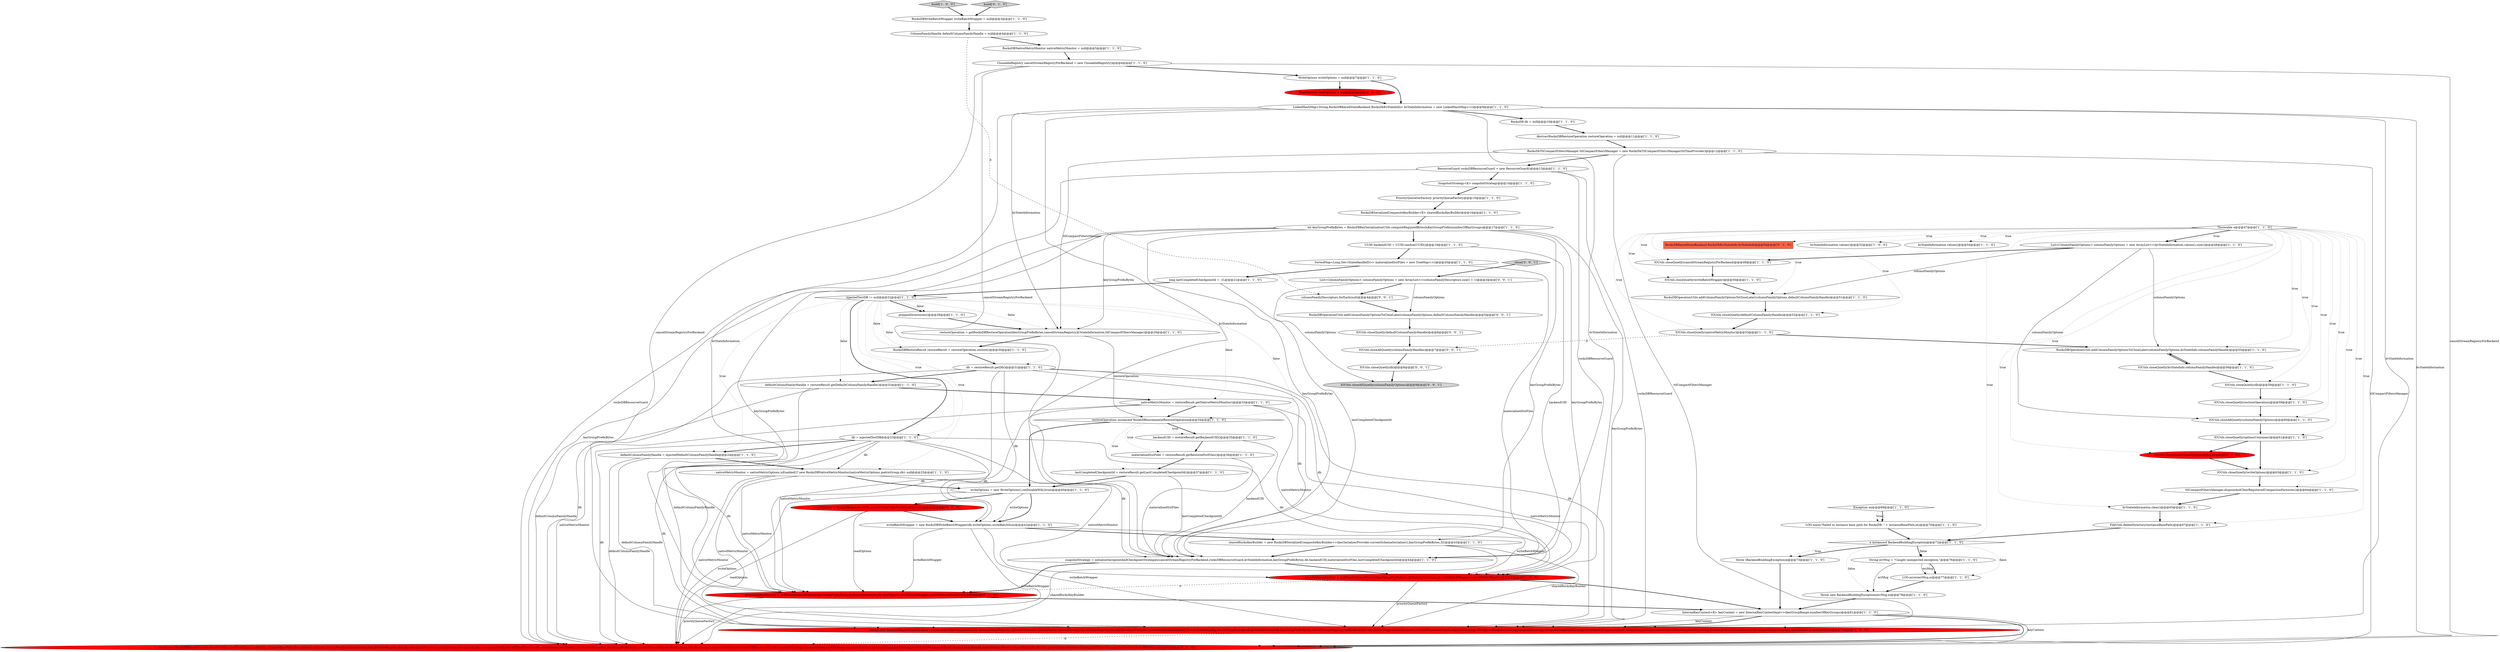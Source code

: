 digraph {
58 [style = filled, label = "IOUtils.closeQuietly(db)@@@58@@@['1', '1', '0']", fillcolor = white, shape = ellipse image = "AAA0AAABBB1BBB"];
16 [style = filled, label = "ResourceGuard rocksDBResourceGuard = new ResourceGuard()@@@13@@@['1', '1', '0']", fillcolor = white, shape = ellipse image = "AAA0AAABBB1BBB"];
2 [style = filled, label = "sharedRocksKeyBuilder = new RocksDBSerializedCompositeKeyBuilder<>(keySerializerProvider.currentSchemaSerializer(),keyGroupPrefixBytes,32)@@@43@@@['1', '1', '0']", fillcolor = white, shape = ellipse image = "AAA0AAABBB1BBB"];
33 [style = filled, label = "RocksDBOperationUtils.addColumnFamilyOptionsToCloseLater(columnFamilyOptions,defaultColumnFamilyHandle)@@@51@@@['1', '1', '0']", fillcolor = white, shape = ellipse image = "AAA0AAABBB1BBB"];
12 [style = filled, label = "RocksDBRestoreResult restoreResult = restoreOperation.restore()@@@30@@@['1', '1', '0']", fillcolor = white, shape = ellipse image = "AAA0AAABBB1BBB"];
53 [style = filled, label = "IOUtils.closeQuietly(optionsContainer)@@@61@@@['1', '1', '0']", fillcolor = white, shape = ellipse image = "AAA0AAABBB1BBB"];
61 [style = filled, label = "IOUtils.closeQuietly(cancelStreamRegistryForBackend)@@@49@@@['1', '1', '0']", fillcolor = white, shape = ellipse image = "AAA0AAABBB1BBB"];
20 [style = filled, label = "defaultColumnFamilyHandle = restoreResult.getDefaultColumnFamilyHandle()@@@32@@@['1', '1', '0']", fillcolor = white, shape = ellipse image = "AAA0AAABBB1BBB"];
27 [style = filled, label = "injectedTestDB != null@@@22@@@['1', '1', '0']", fillcolor = white, shape = diamond image = "AAA0AAABBB1BBB"];
37 [style = filled, label = "snapshotStrategy = initializeSavepointAndCheckpointStrategies(cancelStreamRegistryForBackend,rocksDBResourceGuard,kvStateInformation,keyGroupPrefixBytes,db,backendUID,materializedSstFiles,lastCompletedCheckpointId)@@@44@@@['1', '1', '0']", fillcolor = white, shape = ellipse image = "AAA0AAABBB1BBB"];
47 [style = filled, label = "ttlCompactFiltersManager.disposeAndClearRegisteredCompactionFactories()@@@64@@@['1', '1', '0']", fillcolor = white, shape = ellipse image = "AAA0AAABBB1BBB"];
14 [style = filled, label = "prepareDirectories()@@@28@@@['1', '1', '0']", fillcolor = white, shape = ellipse image = "AAA0AAABBB1BBB"];
11 [style = filled, label = "backendUID = restoreResult.getBackendUID()@@@35@@@['1', '1', '0']", fillcolor = white, shape = ellipse image = "AAA0AAABBB1BBB"];
13 [style = filled, label = "return new RocksDBKeyedStateBackend<>(this.userCodeClassLoader,this.instanceBasePath,this.optionsContainer,columnFamilyOptionsFactory,this.kvStateRegistry,this.keySerializerProvider.currentSchemaSerializer(),this.executionConfig,this.ttlTimeProvider,db,kvStateInformation,keyGroupPrefixBytes,cancelStreamRegistryForBackend,this.keyGroupCompressionDecorator,rocksDBResourceGuard,snapshotStrategy.checkpointSnapshotStrategy,snapshotStrategy.savepointSnapshotStrategy,writeBatchWrapper,defaultColumnFamilyHandle,nativeMetricMonitor,sharedRocksKeyBuilder,priorityQueueFactory,ttlCompactFiltersManager,keyContext,writeBatchSize)@@@79@@@['1', '0', '0']", fillcolor = red, shape = ellipse image = "AAA1AAABBB1BBB"];
57 [style = filled, label = "LinkedHashMap<String,RocksDBKeyedStateBackend.RocksDbKvStateInfo> kvStateInformation = new LinkedHashMap<>()@@@9@@@['1', '1', '0']", fillcolor = white, shape = ellipse image = "AAA0AAABBB1BBB"];
49 [style = filled, label = "IOUtils.closeQuietly(nativeMetricMonitor)@@@53@@@['1', '1', '0']", fillcolor = white, shape = ellipse image = "AAA0AAABBB1BBB"];
1 [style = filled, label = "IOUtils.closeQuietly(kvStateInfo.columnFamilyHandle)@@@56@@@['1', '1', '0']", fillcolor = white, shape = ellipse image = "AAA0AAABBB1BBB"];
0 [style = filled, label = "AbstractRocksDBRestoreOperation restoreOperation = null@@@11@@@['1', '1', '0']", fillcolor = white, shape = ellipse image = "AAA0AAABBB1BBB"];
44 [style = filled, label = "e instanceof BackendBuildingException@@@72@@@['1', '1', '0']", fillcolor = white, shape = diamond image = "AAA0AAABBB1BBB"];
5 [style = filled, label = "defaultColumnFamilyHandle = injectedDefaultColumnFamilyHandle@@@24@@@['1', '1', '0']", fillcolor = white, shape = ellipse image = "AAA0AAABBB1BBB"];
74 [style = filled, label = "IOUtils.closeQuietly(db)@@@8@@@['0', '0', '1']", fillcolor = white, shape = ellipse image = "AAA0AAABBB3BBB"];
4 [style = filled, label = "SnapshotStrategy<K> snapshotStrategy@@@14@@@['1', '1', '0']", fillcolor = white, shape = ellipse image = "AAA0AAABBB1BBB"];
66 [style = filled, label = "return new RocksDBKeyedStateBackend<>(this.userCodeClassLoader,this.instanceBasePath,this.optionsContainer,columnFamilyOptionsFactory,this.kvStateRegistry,this.keySerializerProvider.currentSchemaSerializer(),this.executionConfig,this.ttlTimeProvider,db,writeOptions,readOptions,kvStateInformation,keyGroupPrefixBytes,cancelStreamRegistryForBackend,this.keyGroupCompressionDecorator,rocksDBResourceGuard,snapshotStrategy.checkpointSnapshotStrategy,snapshotStrategy.savepointSnapshotStrategy,writeBatchWrapper,defaultColumnFamilyHandle,nativeMetricMonitor,sharedRocksKeyBuilder,priorityQueueFactory,ttlCompactFiltersManager,keyContext,writeBatchSize)@@@82@@@['0', '1', '0']", fillcolor = red, shape = ellipse image = "AAA1AAABBB2BBB"];
79 [style = filled, label = "IOUtils.closeAllQuietly(columnFamilyHandles)@@@7@@@['0', '0', '1']", fillcolor = white, shape = ellipse image = "AAA0AAABBB3BBB"];
56 [style = filled, label = "IOUtils.closeQuietly(defaultColumnFamilyHandle)@@@52@@@['1', '1', '0']", fillcolor = white, shape = ellipse image = "AAA0AAABBB1BBB"];
32 [style = filled, label = "throw (BackendBuildingException)e@@@73@@@['1', '1', '0']", fillcolor = white, shape = ellipse image = "AAA0AAABBB1BBB"];
48 [style = filled, label = "RocksDBSerializedCompositeKeyBuilder<K> sharedRocksKeyBuilder@@@16@@@['1', '1', '0']", fillcolor = white, shape = ellipse image = "AAA0AAABBB1BBB"];
60 [style = filled, label = "RocksDBOperationUtils.addColumnFamilyOptionsToCloseLater(columnFamilyOptions,kvStateInfo.columnFamilyHandle)@@@55@@@['1', '1', '0']", fillcolor = white, shape = ellipse image = "AAA0AAABBB1BBB"];
50 [style = filled, label = "build['1', '0', '0']", fillcolor = lightgray, shape = diamond image = "AAA0AAABBB1BBB"];
64 [style = filled, label = "String errMsg = \"Caught unexpected exception.\"@@@76@@@['1', '1', '0']", fillcolor = white, shape = ellipse image = "AAA0AAABBB1BBB"];
68 [style = filled, label = "readOptions = RocksDBOperationUtils.createTotalOrderSeekReadOptions()@@@41@@@['0', '1', '0']", fillcolor = red, shape = ellipse image = "AAA1AAABBB2BBB"];
65 [style = filled, label = "ReadOptions readOptions = null@@@8@@@['0', '1', '0']", fillcolor = red, shape = ellipse image = "AAA1AAABBB2BBB"];
19 [style = filled, label = "nativeMetricMonitor = restoreResult.getNativeMetricMonitor()@@@33@@@['1', '1', '0']", fillcolor = white, shape = ellipse image = "AAA0AAABBB1BBB"];
34 [style = filled, label = "Exception ex@@@69@@@['1', '1', '0']", fillcolor = white, shape = diamond image = "AAA0AAABBB1BBB"];
15 [style = filled, label = "restoreOperation instanceof RocksDBIncrementalRestoreOperation@@@34@@@['1', '1', '0']", fillcolor = white, shape = diamond image = "AAA0AAABBB1BBB"];
21 [style = filled, label = "IOUtils.closeQuietly(restoreOperation)@@@59@@@['1', '1', '0']", fillcolor = white, shape = ellipse image = "AAA0AAABBB1BBB"];
63 [style = filled, label = "restoreOperation = getRocksDBRestoreOperation(keyGroupPrefixBytes,cancelStreamRegistry,kvStateInformation,ttlCompactFiltersManager)@@@29@@@['1', '1', '0']", fillcolor = white, shape = ellipse image = "AAA0AAABBB1BBB"];
71 [style = filled, label = "build['0', '1', '0']", fillcolor = lightgray, shape = diamond image = "AAA0AAABBB2BBB"];
70 [style = filled, label = "RocksDBKeyedStateBackend.RocksDbKvStateInfo kvStateInfo@@@54@@@['0', '1', '0']", fillcolor = tomato, shape = box image = "AAA0AAABBB2BBB"];
73 [style = filled, label = "IOUtils.closeQuietly(defaultColumnFamilyHandle)@@@6@@@['0', '0', '1']", fillcolor = white, shape = ellipse image = "AAA0AAABBB3BBB"];
7 [style = filled, label = "nativeMetricMonitor = nativeMetricOptions.isEnabled()? new RocksDBNativeMetricMonitor(nativeMetricOptions,metricGroup,db): null@@@25@@@['1', '1', '0']", fillcolor = white, shape = ellipse image = "AAA0AAABBB1BBB"];
52 [style = filled, label = "Throwable e@@@47@@@['1', '1', '0']", fillcolor = white, shape = diamond image = "AAA0AAABBB1BBB"];
55 [style = filled, label = "LOG.warn(\"Failed to instance base path for RocksDB: \" + instanceBasePath,ex)@@@70@@@['1', '1', '0']", fillcolor = white, shape = ellipse image = "AAA0AAABBB1BBB"];
75 [style = filled, label = "close['0', '0', '1']", fillcolor = lightgray, shape = diamond image = "AAA0AAABBB3BBB"];
35 [style = filled, label = "materializedSstFiles = restoreResult.getRestoredSstFiles()@@@36@@@['1', '1', '0']", fillcolor = white, shape = ellipse image = "AAA0AAABBB1BBB"];
25 [style = filled, label = "writeBatchWrapper = new RocksDBWriteBatchWrapper(db,writeOptions,writeBatchSize)@@@42@@@['1', '1', '0']", fillcolor = white, shape = ellipse image = "AAA0AAABBB1BBB"];
17 [style = filled, label = "IOUtils.closeAllQuietly(columnFamilyOptions)@@@60@@@['1', '1', '0']", fillcolor = white, shape = ellipse image = "AAA0AAABBB1BBB"];
42 [style = filled, label = "priorityQueueFactory = initPriorityQueueFactory(keyGroupPrefixBytes,kvStateInformation,db,writeBatchWrapper,nativeMetricMonitor)@@@43@@@['1', '0', '0']", fillcolor = red, shape = ellipse image = "AAA1AAABBB1BBB"];
36 [style = filled, label = "kvStateInformation.values()@@@52@@@['1', '0', '0']", fillcolor = white, shape = ellipse image = "AAA0AAABBB1BBB"];
45 [style = filled, label = "kvStateInformation.values()@@@54@@@['1', '1', '0']", fillcolor = white, shape = ellipse image = "AAA0AAABBB1BBB"];
29 [style = filled, label = "int keyGroupPrefixBytes = RocksDBKeySerializationUtils.computeRequiredBytesInKeyGroupPrefix(numberOfKeyGroups)@@@17@@@['1', '1', '0']", fillcolor = white, shape = ellipse image = "AAA0AAABBB1BBB"];
26 [style = filled, label = "PriorityQueueSetFactory priorityQueueFactory@@@15@@@['1', '1', '0']", fillcolor = white, shape = ellipse image = "AAA0AAABBB1BBB"];
46 [style = filled, label = "long lastCompletedCheckpointId = -1L@@@21@@@['1', '1', '0']", fillcolor = white, shape = ellipse image = "AAA0AAABBB1BBB"];
77 [style = filled, label = "columnFamilyDescriptors.forEach(null)@@@4@@@['0', '0', '1']", fillcolor = white, shape = ellipse image = "AAA0AAABBB3BBB"];
30 [style = filled, label = "kvStateInformation.clear()@@@65@@@['1', '1', '0']", fillcolor = white, shape = ellipse image = "AAA0AAABBB1BBB"];
31 [style = filled, label = "IOUtils.closeQuietly(writeBatchWrapper)@@@50@@@['1', '1', '0']", fillcolor = white, shape = ellipse image = "AAA0AAABBB1BBB"];
62 [style = filled, label = "db = restoreResult.getDb()@@@31@@@['1', '1', '0']", fillcolor = white, shape = ellipse image = "AAA0AAABBB1BBB"];
18 [style = filled, label = "SortedMap<Long,Set<StateHandleID>> materializedSstFiles = new TreeMap<>()@@@20@@@['1', '1', '0']", fillcolor = white, shape = ellipse image = "AAA0AAABBB1BBB"];
40 [style = filled, label = "IOUtils.closeQuietly(writeOptions)@@@63@@@['1', '1', '0']", fillcolor = white, shape = ellipse image = "AAA0AAABBB1BBB"];
72 [style = filled, label = "List<ColumnFamilyOptions> columnFamilyOptions = new ArrayList<>(columnFamilyDescriptors.size() + 1)@@@3@@@['0', '0', '1']", fillcolor = white, shape = ellipse image = "AAA0AAABBB3BBB"];
6 [style = filled, label = "throw new BackendBuildingException(errMsg,e)@@@78@@@['1', '1', '0']", fillcolor = white, shape = ellipse image = "AAA0AAABBB1BBB"];
38 [style = filled, label = "RocksDBWriteBatchWrapper writeBatchWrapper = null@@@3@@@['1', '1', '0']", fillcolor = white, shape = ellipse image = "AAA0AAABBB1BBB"];
76 [style = filled, label = "RocksDBOperationUtils.addColumnFamilyOptionsToCloseLater(columnFamilyOptions,defaultColumnFamilyHandle)@@@5@@@['0', '0', '1']", fillcolor = white, shape = ellipse image = "AAA0AAABBB3BBB"];
39 [style = filled, label = "RocksDbTtlCompactFiltersManager ttlCompactFiltersManager = new RocksDbTtlCompactFiltersManager(ttlTimeProvider)@@@12@@@['1', '1', '0']", fillcolor = white, shape = ellipse image = "AAA0AAABBB1BBB"];
43 [style = filled, label = "List<ColumnFamilyOptions> columnFamilyOptions = new ArrayList<>(kvStateInformation.values().size())@@@48@@@['1', '1', '0']", fillcolor = white, shape = ellipse image = "AAA0AAABBB1BBB"];
78 [style = filled, label = "IOUtils.closeAllQuietly(columnFamilyOptions)@@@9@@@['0', '0', '1']", fillcolor = lightgray, shape = ellipse image = "AAA0AAABBB3BBB"];
10 [style = filled, label = "RocksDBNativeMetricMonitor nativeMetricMonitor = null@@@5@@@['1', '1', '0']", fillcolor = white, shape = ellipse image = "AAA0AAABBB1BBB"];
41 [style = filled, label = "WriteOptions writeOptions = null@@@7@@@['1', '1', '0']", fillcolor = white, shape = ellipse image = "AAA0AAABBB1BBB"];
51 [style = filled, label = "writeOptions = new WriteOptions().setDisableWAL(true)@@@40@@@['1', '1', '0']", fillcolor = white, shape = ellipse image = "AAA0AAABBB1BBB"];
59 [style = filled, label = "InternalKeyContext<K> keyContext = new InternalKeyContextImpl<>(keyGroupRange,numberOfKeyGroups)@@@81@@@['1', '1', '0']", fillcolor = white, shape = ellipse image = "AAA0AAABBB1BBB"];
67 [style = filled, label = "priorityQueueFactory = initPriorityQueueFactory(keyGroupPrefixBytes,kvStateInformation,db,readOptions,writeBatchWrapper,nativeMetricMonitor)@@@45@@@['0', '1', '0']", fillcolor = red, shape = ellipse image = "AAA1AAABBB2BBB"];
8 [style = filled, label = "CloseableRegistry cancelStreamRegistryForBackend = new CloseableRegistry()@@@6@@@['1', '1', '0']", fillcolor = white, shape = ellipse image = "AAA0AAABBB1BBB"];
22 [style = filled, label = "lastCompletedCheckpointId = restoreResult.getLastCompletedCheckpointId()@@@37@@@['1', '1', '0']", fillcolor = white, shape = ellipse image = "AAA0AAABBB1BBB"];
3 [style = filled, label = "db = injectedTestDB@@@23@@@['1', '1', '0']", fillcolor = white, shape = ellipse image = "AAA0AAABBB1BBB"];
24 [style = filled, label = "FileUtils.deleteDirectory(instanceBasePath)@@@67@@@['1', '1', '0']", fillcolor = white, shape = ellipse image = "AAA0AAABBB1BBB"];
28 [style = filled, label = "RocksDB db = null@@@10@@@['1', '1', '0']", fillcolor = white, shape = ellipse image = "AAA0AAABBB1BBB"];
54 [style = filled, label = "LOG.error(errMsg,e)@@@77@@@['1', '1', '0']", fillcolor = white, shape = ellipse image = "AAA0AAABBB1BBB"];
69 [style = filled, label = "IOUtils.closeQuietly(readOptions)@@@62@@@['0', '1', '0']", fillcolor = red, shape = ellipse image = "AAA1AAABBB2BBB"];
23 [style = filled, label = "ColumnFamilyHandle defaultColumnFamilyHandle = null@@@4@@@['1', '1', '0']", fillcolor = white, shape = ellipse image = "AAA0AAABBB1BBB"];
9 [style = filled, label = "UUID backendUID = UUID.randomUUID()@@@19@@@['1', '1', '0']", fillcolor = white, shape = ellipse image = "AAA0AAABBB1BBB"];
57->66 [style = solid, label="kvStateInformation"];
53->69 [style = bold, label=""];
72->78 [style = solid, label="columnFamilyOptions"];
16->13 [style = solid, label="rocksDBResourceGuard"];
16->37 [style = solid, label="rocksDBResourceGuard"];
48->29 [style = bold, label=""];
65->57 [style = bold, label=""];
52->36 [style = dotted, label="true"];
52->61 [style = dotted, label="true"];
43->33 [style = solid, label="columnFamilyOptions"];
57->37 [style = solid, label="kvStateInformation"];
25->42 [style = solid, label="writeBatchWrapper"];
71->38 [style = bold, label=""];
16->66 [style = solid, label="rocksDBResourceGuard"];
62->66 [style = solid, label="db"];
52->44 [style = dotted, label="true"];
59->66 [style = bold, label=""];
52->17 [style = dotted, label="true"];
27->20 [style = dotted, label="false"];
28->0 [style = bold, label=""];
17->53 [style = bold, label=""];
3->5 [style = bold, label=""];
76->73 [style = bold, label=""];
64->6 [style = solid, label="errMsg"];
15->11 [style = bold, label=""];
10->8 [style = bold, label=""];
7->42 [style = solid, label="nativeMetricMonitor"];
67->66 [style = solid, label="priorityQueueFactory"];
29->37 [style = solid, label="keyGroupPrefixBytes"];
39->13 [style = solid, label="ttlCompactFiltersManager"];
40->47 [style = bold, label=""];
33->56 [style = bold, label=""];
20->66 [style = solid, label="defaultColumnFamilyHandle"];
18->46 [style = bold, label=""];
54->6 [style = bold, label=""];
52->30 [style = dotted, label="true"];
63->15 [style = solid, label="restoreOperation"];
68->66 [style = solid, label="readOptions"];
44->64 [style = dotted, label="false"];
19->15 [style = bold, label=""];
3->13 [style = solid, label="db"];
39->66 [style = solid, label="ttlCompactFiltersManager"];
19->42 [style = solid, label="nativeMetricMonitor"];
60->1 [style = bold, label=""];
20->13 [style = solid, label="defaultColumnFamilyHandle"];
27->63 [style = dotted, label="false"];
52->69 [style = dotted, label="true"];
34->55 [style = dotted, label="true"];
39->63 [style = solid, label="ttlCompactFiltersManager"];
51->25 [style = solid, label="writeOptions"];
42->13 [style = solid, label="priorityQueueFactory"];
52->70 [style = dotted, label="true"];
62->37 [style = solid, label="db"];
25->67 [style = solid, label="writeBatchWrapper"];
74->78 [style = bold, label=""];
57->67 [style = solid, label="kvStateInformation"];
52->21 [style = dotted, label="true"];
46->37 [style = solid, label="lastCompletedCheckpointId"];
5->66 [style = solid, label="defaultColumnFamilyHandle"];
29->67 [style = solid, label="keyGroupPrefixBytes"];
62->13 [style = solid, label="db"];
72->77 [style = bold, label=""];
24->44 [style = bold, label=""];
27->62 [style = dotted, label="false"];
7->13 [style = solid, label="nativeMetricMonitor"];
52->31 [style = dotted, label="true"];
73->79 [style = bold, label=""];
29->66 [style = solid, label="keyGroupPrefixBytes"];
15->35 [style = dotted, label="true"];
41->65 [style = bold, label=""];
11->37 [style = solid, label="backendUID"];
22->37 [style = solid, label="lastCompletedCheckpointId"];
7->66 [style = solid, label="nativeMetricMonitor"];
25->2 [style = bold, label=""];
32->59 [style = bold, label=""];
18->37 [style = solid, label="materializedSstFiles"];
62->20 [style = bold, label=""];
8->37 [style = solid, label="cancelStreamRegistryForBackend"];
7->51 [style = bold, label=""];
1->58 [style = bold, label=""];
52->45 [style = dotted, label="true"];
31->33 [style = bold, label=""];
44->32 [style = bold, label=""];
3->42 [style = solid, label="db"];
19->13 [style = solid, label="nativeMetricMonitor"];
59->13 [style = solid, label="keyContext"];
23->10 [style = bold, label=""];
5->7 [style = bold, label=""];
51->25 [style = bold, label=""];
20->19 [style = bold, label=""];
26->48 [style = bold, label=""];
43->60 [style = solid, label="columnFamilyOptions"];
0->39 [style = bold, label=""];
30->24 [style = bold, label=""];
29->63 [style = solid, label="keyGroupPrefixBytes"];
3->37 [style = solid, label="db"];
3->66 [style = solid, label="db"];
39->16 [style = bold, label=""];
68->67 [style = solid, label="readOptions"];
44->32 [style = dotted, label="true"];
8->41 [style = bold, label=""];
19->67 [style = solid, label="nativeMetricMonitor"];
27->14 [style = bold, label=""];
68->25 [style = bold, label=""];
12->62 [style = bold, label=""];
51->66 [style = solid, label="writeOptions"];
53->40 [style = bold, label=""];
34->55 [style = bold, label=""];
52->56 [style = dotted, label="true"];
62->25 [style = solid, label="db"];
69->40 [style = bold, label=""];
52->53 [style = dotted, label="true"];
27->15 [style = dotted, label="false"];
59->66 [style = solid, label="keyContext"];
42->67 [style = dashed, label="0"];
14->63 [style = bold, label=""];
43->61 [style = bold, label=""];
72->76 [style = solid, label="columnFamilyOptions"];
13->66 [style = dashed, label="0"];
63->12 [style = bold, label=""];
52->43 [style = bold, label=""];
22->51 [style = bold, label=""];
49->79 [style = dashed, label="0"];
64->54 [style = solid, label="errMsg"];
9->18 [style = bold, label=""];
43->17 [style = solid, label="columnFamilyOptions"];
49->60 [style = bold, label=""];
15->11 [style = dotted, label="true"];
52->60 [style = dotted, label="true"];
75->72 [style = bold, label=""];
29->42 [style = solid, label="keyGroupPrefixBytes"];
29->13 [style = solid, label="keyGroupPrefixBytes"];
44->54 [style = dotted, label="false"];
52->24 [style = dotted, label="true"];
52->47 [style = dotted, label="true"];
16->4 [style = bold, label=""];
6->59 [style = bold, label=""];
42->59 [style = bold, label=""];
2->66 [style = solid, label="sharedRocksKeyBuilder"];
37->42 [style = bold, label=""];
52->40 [style = dotted, label="true"];
37->67 [style = bold, label=""];
1->60 [style = bold, label=""];
9->37 [style = solid, label="backendUID"];
27->19 [style = dotted, label="false"];
27->5 [style = dotted, label="true"];
56->49 [style = bold, label=""];
52->49 [style = dotted, label="true"];
8->13 [style = solid, label="cancelStreamRegistryForBackend"];
3->67 [style = solid, label="db"];
3->25 [style = solid, label="db"];
57->28 [style = bold, label=""];
27->12 [style = dotted, label="false"];
52->33 [style = dotted, label="true"];
35->22 [style = bold, label=""];
61->31 [style = bold, label=""];
25->13 [style = solid, label="writeBatchWrapper"];
52->43 [style = dotted, label="true"];
29->9 [style = bold, label=""];
27->3 [style = bold, label=""];
52->1 [style = dotted, label="true"];
51->68 [style = bold, label=""];
4->26 [style = bold, label=""];
7->67 [style = solid, label="nativeMetricMonitor"];
38->23 [style = bold, label=""];
15->22 [style = dotted, label="true"];
8->66 [style = solid, label="cancelStreamRegistryForBackend"];
64->54 [style = bold, label=""];
35->37 [style = solid, label="materializedSstFiles"];
41->57 [style = bold, label=""];
11->35 [style = bold, label=""];
29->2 [style = solid, label="keyGroupPrefixBytes"];
47->30 [style = bold, label=""];
27->3 [style = dotted, label="true"];
57->63 [style = solid, label="kvStateInformation"];
57->13 [style = solid, label="kvStateInformation"];
55->44 [style = bold, label=""];
62->67 [style = solid, label="db"];
19->66 [style = solid, label="nativeMetricMonitor"];
77->76 [style = bold, label=""];
25->66 [style = solid, label="writeBatchWrapper"];
50->38 [style = bold, label=""];
27->7 [style = dotted, label="true"];
2->13 [style = solid, label="sharedRocksKeyBuilder"];
23->77 [style = dashed, label="0"];
52->58 [style = dotted, label="true"];
44->6 [style = dotted, label="false"];
46->27 [style = bold, label=""];
59->13 [style = bold, label=""];
79->74 [style = bold, label=""];
58->21 [style = bold, label=""];
27->14 [style = dotted, label="false"];
5->13 [style = solid, label="defaultColumnFamilyHandle"];
2->37 [style = bold, label=""];
57->42 [style = solid, label="kvStateInformation"];
3->7 [style = solid, label="db"];
21->17 [style = bold, label=""];
44->64 [style = bold, label=""];
62->42 [style = solid, label="db"];
67->59 [style = bold, label=""];
15->51 [style = bold, label=""];
}
